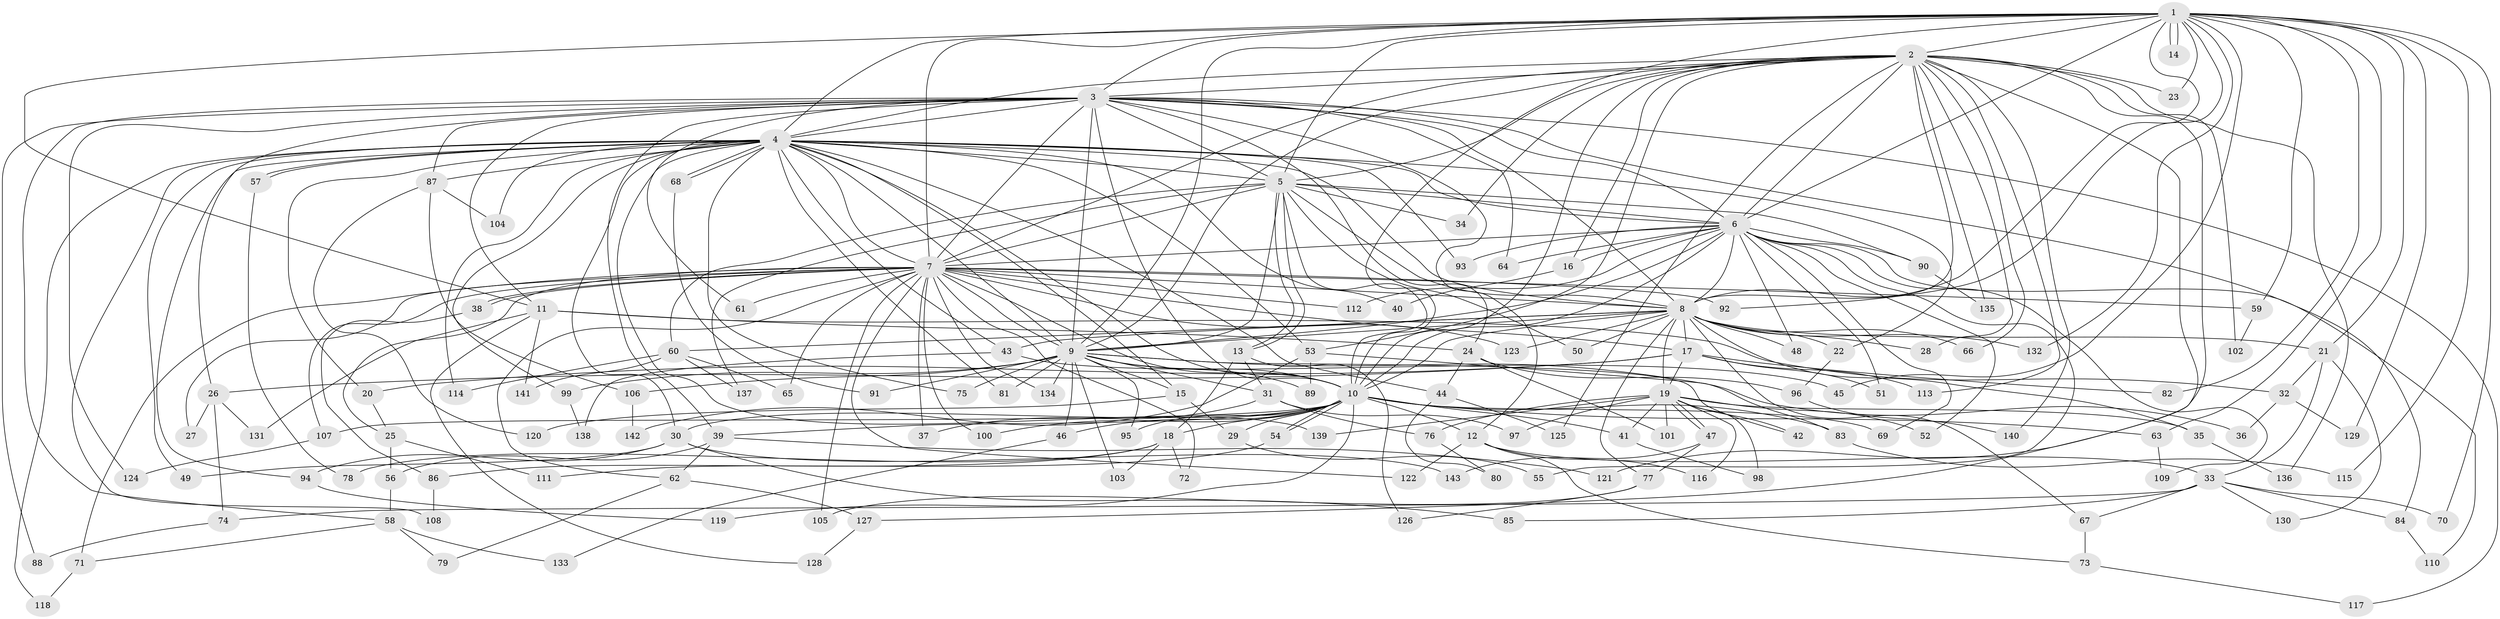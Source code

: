 // coarse degree distribution, {20: 0.019230769230769232, 22: 0.038461538461538464, 41: 0.009615384615384616, 14: 0.019230769230769232, 26: 0.009615384615384616, 7: 0.019230769230769232, 6: 0.038461538461538464, 5: 0.07692307692307693, 4: 0.04807692307692308, 2: 0.4807692307692308, 8: 0.019230769230769232, 3: 0.21153846153846154, 1: 0.009615384615384616}
// Generated by graph-tools (version 1.1) at 2025/23/03/03/25 07:23:46]
// undirected, 143 vertices, 311 edges
graph export_dot {
graph [start="1"]
  node [color=gray90,style=filled];
  1;
  2;
  3;
  4;
  5;
  6;
  7;
  8;
  9;
  10;
  11;
  12;
  13;
  14;
  15;
  16;
  17;
  18;
  19;
  20;
  21;
  22;
  23;
  24;
  25;
  26;
  27;
  28;
  29;
  30;
  31;
  32;
  33;
  34;
  35;
  36;
  37;
  38;
  39;
  40;
  41;
  42;
  43;
  44;
  45;
  46;
  47;
  48;
  49;
  50;
  51;
  52;
  53;
  54;
  55;
  56;
  57;
  58;
  59;
  60;
  61;
  62;
  63;
  64;
  65;
  66;
  67;
  68;
  69;
  70;
  71;
  72;
  73;
  74;
  75;
  76;
  77;
  78;
  79;
  80;
  81;
  82;
  83;
  84;
  85;
  86;
  87;
  88;
  89;
  90;
  91;
  92;
  93;
  94;
  95;
  96;
  97;
  98;
  99;
  100;
  101;
  102;
  103;
  104;
  105;
  106;
  107;
  108;
  109;
  110;
  111;
  112;
  113;
  114;
  115;
  116;
  117;
  118;
  119;
  120;
  121;
  122;
  123;
  124;
  125;
  126;
  127;
  128;
  129;
  130;
  131;
  132;
  133;
  134;
  135;
  136;
  137;
  138;
  139;
  140;
  141;
  142;
  143;
  1 -- 2;
  1 -- 3;
  1 -- 4;
  1 -- 5;
  1 -- 6;
  1 -- 7;
  1 -- 8;
  1 -- 9;
  1 -- 10;
  1 -- 11;
  1 -- 14;
  1 -- 14;
  1 -- 21;
  1 -- 23;
  1 -- 45;
  1 -- 59;
  1 -- 63;
  1 -- 70;
  1 -- 82;
  1 -- 92;
  1 -- 115;
  1 -- 129;
  1 -- 132;
  2 -- 3;
  2 -- 4;
  2 -- 5;
  2 -- 6;
  2 -- 7;
  2 -- 8;
  2 -- 9;
  2 -- 10;
  2 -- 16;
  2 -- 23;
  2 -- 28;
  2 -- 34;
  2 -- 53;
  2 -- 66;
  2 -- 102;
  2 -- 113;
  2 -- 121;
  2 -- 125;
  2 -- 127;
  2 -- 135;
  2 -- 136;
  2 -- 140;
  3 -- 4;
  3 -- 5;
  3 -- 6;
  3 -- 7;
  3 -- 8;
  3 -- 9;
  3 -- 10;
  3 -- 11;
  3 -- 12;
  3 -- 24;
  3 -- 26;
  3 -- 39;
  3 -- 58;
  3 -- 61;
  3 -- 64;
  3 -- 84;
  3 -- 87;
  3 -- 88;
  3 -- 117;
  3 -- 124;
  4 -- 5;
  4 -- 6;
  4 -- 7;
  4 -- 8;
  4 -- 9;
  4 -- 10;
  4 -- 15;
  4 -- 20;
  4 -- 22;
  4 -- 30;
  4 -- 40;
  4 -- 43;
  4 -- 44;
  4 -- 49;
  4 -- 53;
  4 -- 57;
  4 -- 57;
  4 -- 68;
  4 -- 68;
  4 -- 75;
  4 -- 81;
  4 -- 87;
  4 -- 93;
  4 -- 94;
  4 -- 99;
  4 -- 104;
  4 -- 108;
  4 -- 114;
  4 -- 118;
  4 -- 139;
  5 -- 6;
  5 -- 7;
  5 -- 8;
  5 -- 9;
  5 -- 10;
  5 -- 13;
  5 -- 13;
  5 -- 34;
  5 -- 50;
  5 -- 60;
  5 -- 90;
  5 -- 137;
  6 -- 7;
  6 -- 8;
  6 -- 9;
  6 -- 10;
  6 -- 16;
  6 -- 48;
  6 -- 51;
  6 -- 52;
  6 -- 55;
  6 -- 64;
  6 -- 69;
  6 -- 90;
  6 -- 93;
  6 -- 109;
  6 -- 110;
  6 -- 112;
  7 -- 8;
  7 -- 9;
  7 -- 10;
  7 -- 17;
  7 -- 25;
  7 -- 27;
  7 -- 37;
  7 -- 38;
  7 -- 38;
  7 -- 59;
  7 -- 61;
  7 -- 62;
  7 -- 65;
  7 -- 71;
  7 -- 72;
  7 -- 92;
  7 -- 100;
  7 -- 105;
  7 -- 107;
  7 -- 112;
  7 -- 122;
  7 -- 123;
  7 -- 134;
  8 -- 9;
  8 -- 10;
  8 -- 17;
  8 -- 19;
  8 -- 21;
  8 -- 22;
  8 -- 28;
  8 -- 35;
  8 -- 43;
  8 -- 48;
  8 -- 50;
  8 -- 60;
  8 -- 66;
  8 -- 67;
  8 -- 77;
  8 -- 123;
  8 -- 132;
  9 -- 10;
  9 -- 15;
  9 -- 31;
  9 -- 36;
  9 -- 42;
  9 -- 46;
  9 -- 75;
  9 -- 81;
  9 -- 89;
  9 -- 91;
  9 -- 95;
  9 -- 99;
  9 -- 103;
  9 -- 106;
  9 -- 134;
  10 -- 12;
  10 -- 18;
  10 -- 29;
  10 -- 30;
  10 -- 39;
  10 -- 41;
  10 -- 46;
  10 -- 54;
  10 -- 54;
  10 -- 63;
  10 -- 69;
  10 -- 83;
  10 -- 95;
  10 -- 100;
  10 -- 107;
  10 -- 119;
  11 -- 24;
  11 -- 32;
  11 -- 128;
  11 -- 131;
  11 -- 141;
  12 -- 33;
  12 -- 73;
  12 -- 116;
  12 -- 122;
  13 -- 18;
  13 -- 31;
  13 -- 126;
  15 -- 29;
  15 -- 120;
  16 -- 40;
  17 -- 19;
  17 -- 20;
  17 -- 26;
  17 -- 51;
  17 -- 82;
  17 -- 113;
  18 -- 72;
  18 -- 78;
  18 -- 86;
  18 -- 103;
  19 -- 35;
  19 -- 41;
  19 -- 42;
  19 -- 47;
  19 -- 47;
  19 -- 52;
  19 -- 76;
  19 -- 97;
  19 -- 98;
  19 -- 101;
  19 -- 116;
  19 -- 139;
  20 -- 25;
  21 -- 32;
  21 -- 33;
  21 -- 130;
  22 -- 96;
  24 -- 44;
  24 -- 96;
  24 -- 101;
  25 -- 56;
  25 -- 111;
  26 -- 27;
  26 -- 74;
  26 -- 131;
  29 -- 55;
  30 -- 49;
  30 -- 85;
  30 -- 94;
  30 -- 143;
  31 -- 37;
  31 -- 76;
  31 -- 97;
  32 -- 36;
  32 -- 129;
  33 -- 67;
  33 -- 70;
  33 -- 74;
  33 -- 84;
  33 -- 85;
  33 -- 130;
  35 -- 136;
  38 -- 86;
  39 -- 56;
  39 -- 62;
  39 -- 121;
  41 -- 98;
  43 -- 45;
  43 -- 138;
  44 -- 80;
  44 -- 125;
  46 -- 133;
  47 -- 77;
  47 -- 143;
  53 -- 83;
  53 -- 89;
  53 -- 142;
  54 -- 111;
  56 -- 58;
  57 -- 78;
  58 -- 71;
  58 -- 79;
  58 -- 133;
  59 -- 102;
  60 -- 65;
  60 -- 114;
  60 -- 137;
  60 -- 141;
  62 -- 79;
  62 -- 127;
  63 -- 109;
  67 -- 73;
  68 -- 91;
  71 -- 118;
  73 -- 117;
  74 -- 88;
  76 -- 80;
  77 -- 105;
  77 -- 126;
  83 -- 115;
  84 -- 110;
  86 -- 108;
  87 -- 104;
  87 -- 106;
  87 -- 120;
  90 -- 135;
  94 -- 119;
  96 -- 140;
  99 -- 138;
  106 -- 142;
  107 -- 124;
  127 -- 128;
}
